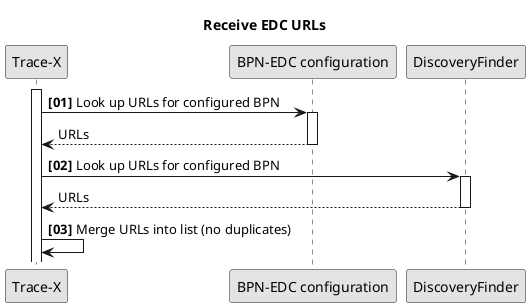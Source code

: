 @startuml
skinparam monochrome true
skinparam shadowing false
skinparam defaultFontName "Architects daughter"
autonumber "<B>[00]"

title Receive EDC URLs
participant "Trace-X" as TX
participant "BPN-EDC configuration" as BEC
participant "DiscoveryFinder" as DF

activate TX
TX -> BEC: Look up URLs for configured BPN
activate BEC
autonumber stop
BEC --> TX: URLs
deactivate BEC
autonumber resume
TX -> DF: Look up URLs for configured BPN
activate DF
autonumber stop
DF --> TX: URLs
deactivate DF
autonumber resume
TX -> TX: Merge URLs into list (no duplicates)
@enduml
